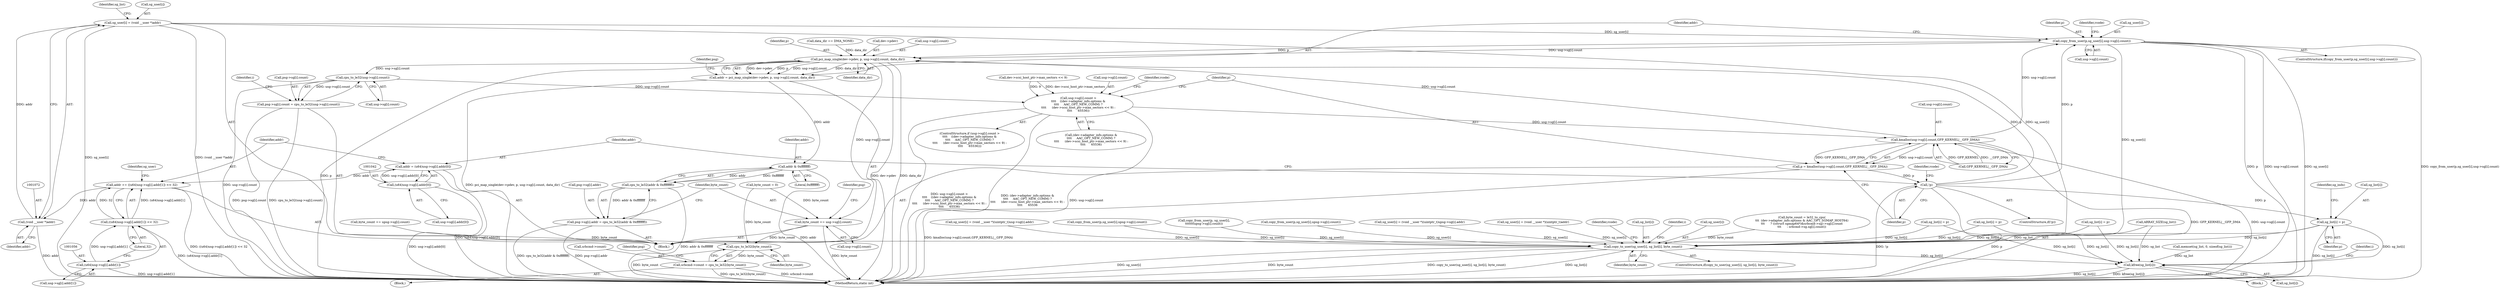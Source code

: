 digraph "0_linux_b4789b8e6be3151a955ade74872822f30e8cd914@pointer" {
"1001067" [label="(Call,sg_user[i] = (void __user *)addr)"];
"1001071" [label="(Call,(void __user *)addr)"];
"1001052" [label="(Call,addr += ((u64)usg->sg[i].addr[1]) << 32)"];
"1001054" [label="(Call,((u64)usg->sg[i].addr[1]) << 32)"];
"1001055" [label="(Call,(u64)usg->sg[i].addr[1])"];
"1001039" [label="(Call,addr = (u64)usg->sg[i].addr[0])"];
"1001041" [label="(Call,(u64)usg->sg[i].addr[0])"];
"1001088" [label="(Call,copy_from_user(p,sg_user[i],usg->sg[i].count))"];
"1001108" [label="(Call,pci_map_single(dev->pdev, p, usg->sg[i].count, data_dir))"];
"1001106" [label="(Call,addr = pci_map_single(dev->pdev, p, usg->sg[i].count, data_dir))"];
"1001130" [label="(Call,addr & 0xffffffff)"];
"1001129" [label="(Call,cpu_to_le32(addr & 0xffffffff))"];
"1001121" [label="(Call,psg->sg[i].addr = cpu_to_le32(addr & 0xffffffff))"];
"1001133" [label="(Call,byte_count += usg->sg[i].count)"];
"1001326" [label="(Call,cpu_to_le32(byte_count))"];
"1001322" [label="(Call,srbcmd->count = cpu_to_le32(byte_count))"];
"1001150" [label="(Call,cpu_to_le32(usg->sg[i].count))"];
"1000987" [label="(Call,usg->sg[i].count >\n\t\t\t\t    ((dev->adapter_info.options &\n\t\t\t\t     AAC_OPT_NEW_COMM) ?\n\t\t\t\t      (dev->scsi_host_ptr->max_sectors << 9) :\n\t\t\t\t      65536))"];
"1001019" [label="(Call,kmalloc(usg->sg[i].count,GFP_KERNEL|__GFP_DMA))"];
"1001017" [label="(Call,p = kmalloc(usg->sg[i].count,GFP_KERNEL|__GFP_DMA))"];
"1001031" [label="(Call,!p)"];
"1001074" [label="(Call,sg_list[i] = p)"];
"1001416" [label="(Call,copy_to_user(sg_user[i], sg_list[i], byte_count))"];
"1001461" [label="(Call,kfree(sg_list[i]))"];
"1001142" [label="(Call,psg->sg[i].count = cpu_to_le32(usg->sg[i].count))"];
"1001135" [label="(Call,usg->sg[i].count)"];
"1000995" [label="(Call,(dev->adapter_info.options &\n\t\t\t\t     AAC_OPT_NEW_COMM) ?\n\t\t\t\t      (dev->scsi_host_ptr->max_sectors << 9) :\n\t\t\t\t      65536)"];
"1001225" [label="(Call,sg_user[i] = (void __user *)(uintptr_t)upsg->sg[i].addr)"];
"1001132" [label="(Literal,0xffffffff)"];
"1001071" [label="(Call,(void __user *)addr)"];
"1001151" [label="(Call,usg->sg[i].count)"];
"1001326" [label="(Call,cpu_to_le32(byte_count))"];
"1001018" [label="(Identifier,p)"];
"1001053" [label="(Identifier,addr)"];
"1001106" [label="(Call,addr = pci_map_single(dev->pdev, p, usg->sg[i].count, data_dir))"];
"1000988" [label="(Call,usg->sg[i].count)"];
"1001415" [label="(ControlStructure,if(copy_to_user(sg_user[i], sg_list[i], byte_count)))"];
"1001088" [label="(Call,copy_from_user(p,sg_user[i],usg->sg[i].count))"];
"1001461" [label="(Call,kfree(sg_list[i]))"];
"1001069" [label="(Identifier,sg_user)"];
"1001322" [label="(Call,srbcmd->count = cpu_to_le32(byte_count))"];
"1001073" [label="(Identifier,addr)"];
"1001087" [label="(ControlStructure,if(copy_from_user(p,sg_user[i],usg->sg[i].count)))"];
"1001131" [label="(Identifier,addr)"];
"1001076" [label="(Identifier,sg_list)"];
"1001055" [label="(Call,(u64)usg->sg[i].addr[1])"];
"1001102" [label="(Identifier,rcode)"];
"1001017" [label="(Call,p = kmalloc(usg->sg[i].count,GFP_KERNEL|__GFP_DMA))"];
"1001078" [label="(Identifier,p)"];
"1001027" [label="(Call,GFP_KERNEL|__GFP_DMA)"];
"1001041" [label="(Call,(u64)usg->sg[i].addr[0])"];
"1001074" [label="(Call,sg_list[i] = p)"];
"1001426" [label="(Identifier,rcode)"];
"1001020" [label="(Call,usg->sg[i].count)"];
"1001383" [label="(Call,byte_count = le32_to_cpu(\n\t\t\t  (dev->adapter_info.options & AAC_OPT_SGMAP_HOST64)\n\t\t\t      ? ((struct sgmap64*)&srbcmd->sg)->sg[i].count\n\t\t\t      : srbcmd->sg.sg[i].count))"];
"1001133" [label="(Call,byte_count += usg->sg[i].count)"];
"1001130" [label="(Call,addr & 0xffffffff)"];
"1000982" [label="(Identifier,i)"];
"1001134" [label="(Identifier,byte_count)"];
"1001240" [label="(Call,sg_list[i] = p)"];
"1001323" [label="(Call,srbcmd->count)"];
"1001067" [label="(Call,sg_user[i] = (void __user *)addr)"];
"1001254" [label="(Call,copy_from_user(p, sg_user[i],\n\t\t\t\t\t\t\tupsg->sg[i].count))"];
"1001031" [label="(Call,!p)"];
"1000830" [label="(Call,copy_from_user(p,sg_user[i],upsg->sg[i].count))"];
"1001090" [label="(Call,sg_user[i])"];
"1000208" [label="(Call,memset(sg_list, 0, sizeof(sg_list)))"];
"1000594" [label="(Call,sg_list[i] = p)"];
"1000585" [label="(Call,sg_user[i] = (void __user *)(uintptr_t)addr)"];
"1000816" [label="(Call,sg_list[i] = p)"];
"1001297" [label="(Call,byte_count += upsg->sg[i].count)"];
"1001089" [label="(Identifier,p)"];
"1001019" [label="(Call,kmalloc(usg->sg[i].count,GFP_KERNEL|__GFP_DMA))"];
"1001039" [label="(Call,addr = (u64)usg->sg[i].addr[0])"];
"1001108" [label="(Call,pci_map_single(dev->pdev, p, usg->sg[i].count, data_dir))"];
"1001122" [label="(Call,psg->sg[i].addr)"];
"1001460" [label="(Block,)"];
"1001107" [label="(Identifier,addr)"];
"1001113" [label="(Call,usg->sg[i].count)"];
"1001057" [label="(Call,usg->sg[i].addr[1])"];
"1001121" [label="(Call,psg->sg[i].addr = cpu_to_le32(addr & 0xffffffff))"];
"1000986" [label="(ControlStructure,if (usg->sg[i].count >\n\t\t\t\t    ((dev->adapter_info.options &\n\t\t\t\t     AAC_OPT_NEW_COMM) ?\n\t\t\t\t      (dev->scsi_host_ptr->max_sectors << 9) :\n\t\t\t\t      65536)))"];
"1001420" [label="(Call,sg_list[i])"];
"1001080" [label="(Identifier,sg_indx)"];
"1001146" [label="(Identifier,psg)"];
"1001112" [label="(Identifier,p)"];
"1001043" [label="(Call,usg->sg[i].addr[0])"];
"1000983" [label="(Block,)"];
"1001013" [label="(Identifier,rcode)"];
"1001459" [label="(Identifier,i)"];
"1001381" [label="(Identifier,i)"];
"1001330" [label="(Identifier,psg)"];
"1001143" [label="(Call,psg->sg[i].count)"];
"1001093" [label="(Call,usg->sg[i].count)"];
"1001129" [label="(Call,cpu_to_le32(addr & 0xffffffff))"];
"1001040" [label="(Identifier,addr)"];
"1001142" [label="(Call,psg->sg[i].count = cpu_to_le32(usg->sg[i].count))"];
"1001054" [label="(Call,((u64)usg->sg[i].addr[1]) << 32)"];
"1000438" [label="(Call,data_dir == DMA_NONE)"];
"1001477" [label="(MethodReturn,static int)"];
"1001416" [label="(Call,copy_to_user(sg_user[i], sg_list[i], byte_count))"];
"1001150" [label="(Call,cpu_to_le32(usg->sg[i].count))"];
"1001327" [label="(Identifier,byte_count)"];
"1001109" [label="(Call,dev->pdev)"];
"1001423" [label="(Identifier,byte_count)"];
"1001032" [label="(Identifier,p)"];
"1001030" [label="(ControlStructure,if(!p))"];
"1001068" [label="(Call,sg_user[i])"];
"1001052" [label="(Call,addr += ((u64)usg->sg[i].addr[1]) << 32)"];
"1001035" [label="(Identifier,rcode)"];
"1001075" [label="(Call,sg_list[i])"];
"1000946" [label="(Block,)"];
"1001417" [label="(Call,sg_user[i])"];
"1001120" [label="(Identifier,data_dir)"];
"1000452" [label="(Call,byte_count = 0)"];
"1001066" [label="(Literal,32)"];
"1001125" [label="(Identifier,psg)"];
"1001003" [label="(Call,dev->scsi_host_ptr->max_sectors << 9)"];
"1000379" [label="(Call,ARRAY_SIZE(sg_list))"];
"1001462" [label="(Call,sg_list[i])"];
"1000801" [label="(Call,sg_user[i] = (void __user *)(uintptr_t)usg->sg[i].addr)"];
"1000987" [label="(Call,usg->sg[i].count >\n\t\t\t\t    ((dev->adapter_info.options &\n\t\t\t\t     AAC_OPT_NEW_COMM) ?\n\t\t\t\t      (dev->scsi_host_ptr->max_sectors << 9) :\n\t\t\t\t      65536))"];
"1000608" [label="(Call,copy_from_user(p,sg_user[i],upsg->sg[i].count))"];
"1001067" -> "1000983"  [label="AST: "];
"1001067" -> "1001071"  [label="CFG: "];
"1001068" -> "1001067"  [label="AST: "];
"1001071" -> "1001067"  [label="AST: "];
"1001076" -> "1001067"  [label="CFG: "];
"1001067" -> "1001477"  [label="DDG: sg_user[i]"];
"1001067" -> "1001477"  [label="DDG: (void __user *)addr"];
"1001071" -> "1001067"  [label="DDG: addr"];
"1001067" -> "1001088"  [label="DDG: sg_user[i]"];
"1001067" -> "1001416"  [label="DDG: sg_user[i]"];
"1001071" -> "1001073"  [label="CFG: "];
"1001072" -> "1001071"  [label="AST: "];
"1001073" -> "1001071"  [label="AST: "];
"1001071" -> "1001477"  [label="DDG: addr"];
"1001052" -> "1001071"  [label="DDG: addr"];
"1001052" -> "1000983"  [label="AST: "];
"1001052" -> "1001054"  [label="CFG: "];
"1001053" -> "1001052"  [label="AST: "];
"1001054" -> "1001052"  [label="AST: "];
"1001069" -> "1001052"  [label="CFG: "];
"1001052" -> "1001477"  [label="DDG: ((u64)usg->sg[i].addr[1]) << 32"];
"1001054" -> "1001052"  [label="DDG: (u64)usg->sg[i].addr[1]"];
"1001054" -> "1001052"  [label="DDG: 32"];
"1001039" -> "1001052"  [label="DDG: addr"];
"1001054" -> "1001066"  [label="CFG: "];
"1001055" -> "1001054"  [label="AST: "];
"1001066" -> "1001054"  [label="AST: "];
"1001054" -> "1001477"  [label="DDG: (u64)usg->sg[i].addr[1]"];
"1001055" -> "1001054"  [label="DDG: usg->sg[i].addr[1]"];
"1001055" -> "1001057"  [label="CFG: "];
"1001056" -> "1001055"  [label="AST: "];
"1001057" -> "1001055"  [label="AST: "];
"1001066" -> "1001055"  [label="CFG: "];
"1001055" -> "1001477"  [label="DDG: usg->sg[i].addr[1]"];
"1001039" -> "1000983"  [label="AST: "];
"1001039" -> "1001041"  [label="CFG: "];
"1001040" -> "1001039"  [label="AST: "];
"1001041" -> "1001039"  [label="AST: "];
"1001053" -> "1001039"  [label="CFG: "];
"1001039" -> "1001477"  [label="DDG: (u64)usg->sg[i].addr[0]"];
"1001041" -> "1001039"  [label="DDG: usg->sg[i].addr[0]"];
"1001041" -> "1001043"  [label="CFG: "];
"1001042" -> "1001041"  [label="AST: "];
"1001043" -> "1001041"  [label="AST: "];
"1001041" -> "1001477"  [label="DDG: usg->sg[i].addr[0]"];
"1001088" -> "1001087"  [label="AST: "];
"1001088" -> "1001093"  [label="CFG: "];
"1001089" -> "1001088"  [label="AST: "];
"1001090" -> "1001088"  [label="AST: "];
"1001093" -> "1001088"  [label="AST: "];
"1001102" -> "1001088"  [label="CFG: "];
"1001107" -> "1001088"  [label="CFG: "];
"1001088" -> "1001477"  [label="DDG: copy_from_user(p,sg_user[i],usg->sg[i].count)"];
"1001088" -> "1001477"  [label="DDG: p"];
"1001088" -> "1001477"  [label="DDG: usg->sg[i].count"];
"1001088" -> "1001477"  [label="DDG: sg_user[i]"];
"1001031" -> "1001088"  [label="DDG: p"];
"1001019" -> "1001088"  [label="DDG: usg->sg[i].count"];
"1001088" -> "1001108"  [label="DDG: p"];
"1001088" -> "1001108"  [label="DDG: usg->sg[i].count"];
"1001088" -> "1001416"  [label="DDG: sg_user[i]"];
"1001108" -> "1001106"  [label="AST: "];
"1001108" -> "1001120"  [label="CFG: "];
"1001109" -> "1001108"  [label="AST: "];
"1001112" -> "1001108"  [label="AST: "];
"1001113" -> "1001108"  [label="AST: "];
"1001120" -> "1001108"  [label="AST: "];
"1001106" -> "1001108"  [label="CFG: "];
"1001108" -> "1001477"  [label="DDG: dev->pdev"];
"1001108" -> "1001477"  [label="DDG: data_dir"];
"1001108" -> "1001477"  [label="DDG: p"];
"1001108" -> "1001106"  [label="DDG: dev->pdev"];
"1001108" -> "1001106"  [label="DDG: p"];
"1001108" -> "1001106"  [label="DDG: usg->sg[i].count"];
"1001108" -> "1001106"  [label="DDG: data_dir"];
"1001031" -> "1001108"  [label="DDG: p"];
"1001019" -> "1001108"  [label="DDG: usg->sg[i].count"];
"1000438" -> "1001108"  [label="DDG: data_dir"];
"1001108" -> "1001133"  [label="DDG: usg->sg[i].count"];
"1001108" -> "1001150"  [label="DDG: usg->sg[i].count"];
"1001106" -> "1000983"  [label="AST: "];
"1001107" -> "1001106"  [label="AST: "];
"1001125" -> "1001106"  [label="CFG: "];
"1001106" -> "1001477"  [label="DDG: pci_map_single(dev->pdev, p, usg->sg[i].count, data_dir)"];
"1001106" -> "1001130"  [label="DDG: addr"];
"1001130" -> "1001129"  [label="AST: "];
"1001130" -> "1001132"  [label="CFG: "];
"1001131" -> "1001130"  [label="AST: "];
"1001132" -> "1001130"  [label="AST: "];
"1001129" -> "1001130"  [label="CFG: "];
"1001130" -> "1001477"  [label="DDG: addr"];
"1001130" -> "1001129"  [label="DDG: addr"];
"1001130" -> "1001129"  [label="DDG: 0xffffffff"];
"1001129" -> "1001121"  [label="AST: "];
"1001121" -> "1001129"  [label="CFG: "];
"1001129" -> "1001477"  [label="DDG: addr & 0xffffffff"];
"1001129" -> "1001121"  [label="DDG: addr & 0xffffffff"];
"1001121" -> "1000983"  [label="AST: "];
"1001122" -> "1001121"  [label="AST: "];
"1001134" -> "1001121"  [label="CFG: "];
"1001121" -> "1001477"  [label="DDG: cpu_to_le32(addr & 0xffffffff)"];
"1001121" -> "1001477"  [label="DDG: psg->sg[i].addr"];
"1001133" -> "1000983"  [label="AST: "];
"1001133" -> "1001135"  [label="CFG: "];
"1001134" -> "1001133"  [label="AST: "];
"1001135" -> "1001133"  [label="AST: "];
"1001146" -> "1001133"  [label="CFG: "];
"1001133" -> "1001477"  [label="DDG: byte_count"];
"1000452" -> "1001133"  [label="DDG: byte_count"];
"1001133" -> "1001326"  [label="DDG: byte_count"];
"1001326" -> "1001322"  [label="AST: "];
"1001326" -> "1001327"  [label="CFG: "];
"1001327" -> "1001326"  [label="AST: "];
"1001322" -> "1001326"  [label="CFG: "];
"1001326" -> "1001477"  [label="DDG: byte_count"];
"1001326" -> "1001322"  [label="DDG: byte_count"];
"1000452" -> "1001326"  [label="DDG: byte_count"];
"1001297" -> "1001326"  [label="DDG: byte_count"];
"1001322" -> "1000946"  [label="AST: "];
"1001323" -> "1001322"  [label="AST: "];
"1001330" -> "1001322"  [label="CFG: "];
"1001322" -> "1001477"  [label="DDG: cpu_to_le32(byte_count)"];
"1001322" -> "1001477"  [label="DDG: srbcmd->count"];
"1001150" -> "1001142"  [label="AST: "];
"1001150" -> "1001151"  [label="CFG: "];
"1001151" -> "1001150"  [label="AST: "];
"1001142" -> "1001150"  [label="CFG: "];
"1001150" -> "1001477"  [label="DDG: usg->sg[i].count"];
"1001150" -> "1000987"  [label="DDG: usg->sg[i].count"];
"1001150" -> "1001142"  [label="DDG: usg->sg[i].count"];
"1000987" -> "1000986"  [label="AST: "];
"1000987" -> "1000995"  [label="CFG: "];
"1000988" -> "1000987"  [label="AST: "];
"1000995" -> "1000987"  [label="AST: "];
"1001013" -> "1000987"  [label="CFG: "];
"1001018" -> "1000987"  [label="CFG: "];
"1000987" -> "1001477"  [label="DDG: usg->sg[i].count"];
"1000987" -> "1001477"  [label="DDG: usg->sg[i].count >\n\t\t\t\t    ((dev->adapter_info.options &\n\t\t\t\t     AAC_OPT_NEW_COMM) ?\n\t\t\t\t      (dev->scsi_host_ptr->max_sectors << 9) :\n\t\t\t\t      65536)"];
"1000987" -> "1001477"  [label="DDG: (dev->adapter_info.options &\n\t\t\t\t     AAC_OPT_NEW_COMM) ?\n\t\t\t\t      (dev->scsi_host_ptr->max_sectors << 9) :\n\t\t\t\t      65536"];
"1001003" -> "1000987"  [label="DDG: dev->scsi_host_ptr->max_sectors"];
"1001003" -> "1000987"  [label="DDG: 9"];
"1000987" -> "1001019"  [label="DDG: usg->sg[i].count"];
"1001019" -> "1001017"  [label="AST: "];
"1001019" -> "1001027"  [label="CFG: "];
"1001020" -> "1001019"  [label="AST: "];
"1001027" -> "1001019"  [label="AST: "];
"1001017" -> "1001019"  [label="CFG: "];
"1001019" -> "1001477"  [label="DDG: GFP_KERNEL|__GFP_DMA"];
"1001019" -> "1001477"  [label="DDG: usg->sg[i].count"];
"1001019" -> "1001017"  [label="DDG: usg->sg[i].count"];
"1001019" -> "1001017"  [label="DDG: GFP_KERNEL|__GFP_DMA"];
"1001027" -> "1001019"  [label="DDG: GFP_KERNEL"];
"1001027" -> "1001019"  [label="DDG: __GFP_DMA"];
"1001017" -> "1000983"  [label="AST: "];
"1001018" -> "1001017"  [label="AST: "];
"1001032" -> "1001017"  [label="CFG: "];
"1001017" -> "1001477"  [label="DDG: kmalloc(usg->sg[i].count,GFP_KERNEL|__GFP_DMA)"];
"1001017" -> "1001031"  [label="DDG: p"];
"1001031" -> "1001030"  [label="AST: "];
"1001031" -> "1001032"  [label="CFG: "];
"1001032" -> "1001031"  [label="AST: "];
"1001035" -> "1001031"  [label="CFG: "];
"1001040" -> "1001031"  [label="CFG: "];
"1001031" -> "1001477"  [label="DDG: p"];
"1001031" -> "1001477"  [label="DDG: !p"];
"1001031" -> "1001074"  [label="DDG: p"];
"1001074" -> "1000983"  [label="AST: "];
"1001074" -> "1001078"  [label="CFG: "];
"1001075" -> "1001074"  [label="AST: "];
"1001078" -> "1001074"  [label="AST: "];
"1001080" -> "1001074"  [label="CFG: "];
"1001074" -> "1001477"  [label="DDG: sg_list[i]"];
"1001074" -> "1001416"  [label="DDG: sg_list[i]"];
"1001074" -> "1001461"  [label="DDG: sg_list[i]"];
"1001416" -> "1001415"  [label="AST: "];
"1001416" -> "1001423"  [label="CFG: "];
"1001417" -> "1001416"  [label="AST: "];
"1001420" -> "1001416"  [label="AST: "];
"1001423" -> "1001416"  [label="AST: "];
"1001426" -> "1001416"  [label="CFG: "];
"1001381" -> "1001416"  [label="CFG: "];
"1001416" -> "1001477"  [label="DDG: sg_user[i]"];
"1001416" -> "1001477"  [label="DDG: byte_count"];
"1001416" -> "1001477"  [label="DDG: copy_to_user(sg_user[i], sg_list[i], byte_count)"];
"1001416" -> "1001477"  [label="DDG: sg_list[i]"];
"1000801" -> "1001416"  [label="DDG: sg_user[i]"];
"1000608" -> "1001416"  [label="DDG: sg_user[i]"];
"1000585" -> "1001416"  [label="DDG: sg_user[i]"];
"1001254" -> "1001416"  [label="DDG: sg_user[i]"];
"1000830" -> "1001416"  [label="DDG: sg_user[i]"];
"1001225" -> "1001416"  [label="DDG: sg_user[i]"];
"1000594" -> "1001416"  [label="DDG: sg_list[i]"];
"1000816" -> "1001416"  [label="DDG: sg_list[i]"];
"1000379" -> "1001416"  [label="DDG: sg_list"];
"1001240" -> "1001416"  [label="DDG: sg_list[i]"];
"1001383" -> "1001416"  [label="DDG: byte_count"];
"1001416" -> "1001461"  [label="DDG: sg_list[i]"];
"1001461" -> "1001460"  [label="AST: "];
"1001461" -> "1001462"  [label="CFG: "];
"1001462" -> "1001461"  [label="AST: "];
"1001459" -> "1001461"  [label="CFG: "];
"1001461" -> "1001477"  [label="DDG: sg_list[i]"];
"1001461" -> "1001477"  [label="DDG: kfree(sg_list[i])"];
"1000208" -> "1001461"  [label="DDG: sg_list"];
"1000594" -> "1001461"  [label="DDG: sg_list[i]"];
"1000816" -> "1001461"  [label="DDG: sg_list[i]"];
"1000379" -> "1001461"  [label="DDG: sg_list"];
"1001240" -> "1001461"  [label="DDG: sg_list[i]"];
"1001142" -> "1000983"  [label="AST: "];
"1001143" -> "1001142"  [label="AST: "];
"1000982" -> "1001142"  [label="CFG: "];
"1001142" -> "1001477"  [label="DDG: cpu_to_le32(usg->sg[i].count)"];
"1001142" -> "1001477"  [label="DDG: psg->sg[i].count"];
}
